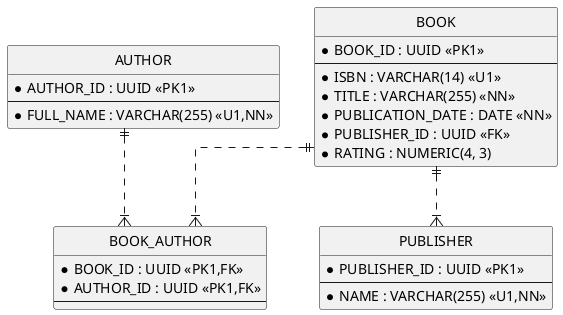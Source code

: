 @startuml

hide circle

skinparam linetype ortho

entity "AUTHOR" as a {
  *AUTHOR_ID : UUID <<PK1>>
  --
  *FULL_NAME : VARCHAR(255) <<U1,NN>>
}

entity "PUBLISHER" as p {
  *PUBLISHER_ID : UUID <<PK1>>
  --
  *NAME : VARCHAR(255) <<U1,NN>>
}

entity "BOOK" as b {
  *BOOK_ID : UUID <<PK1>>
  --
  *ISBN : VARCHAR(14) <<U1>>
  *TITLE : VARCHAR(255) <<NN>>
  *PUBLICATION_DATE : DATE <<NN>>
  *PUBLISHER_ID : UUID <<FK>>
  *RATING : NUMERIC(4, 3)
}

entity "BOOK_AUTHOR" as ba {
  *BOOK_ID : UUID <<PK1,FK>>
  *AUTHOR_ID : UUID <<PK1,FK>>
  --
}

b ||..|{ ba
b ||..|{ p

a ||..|{ ba

@enduml